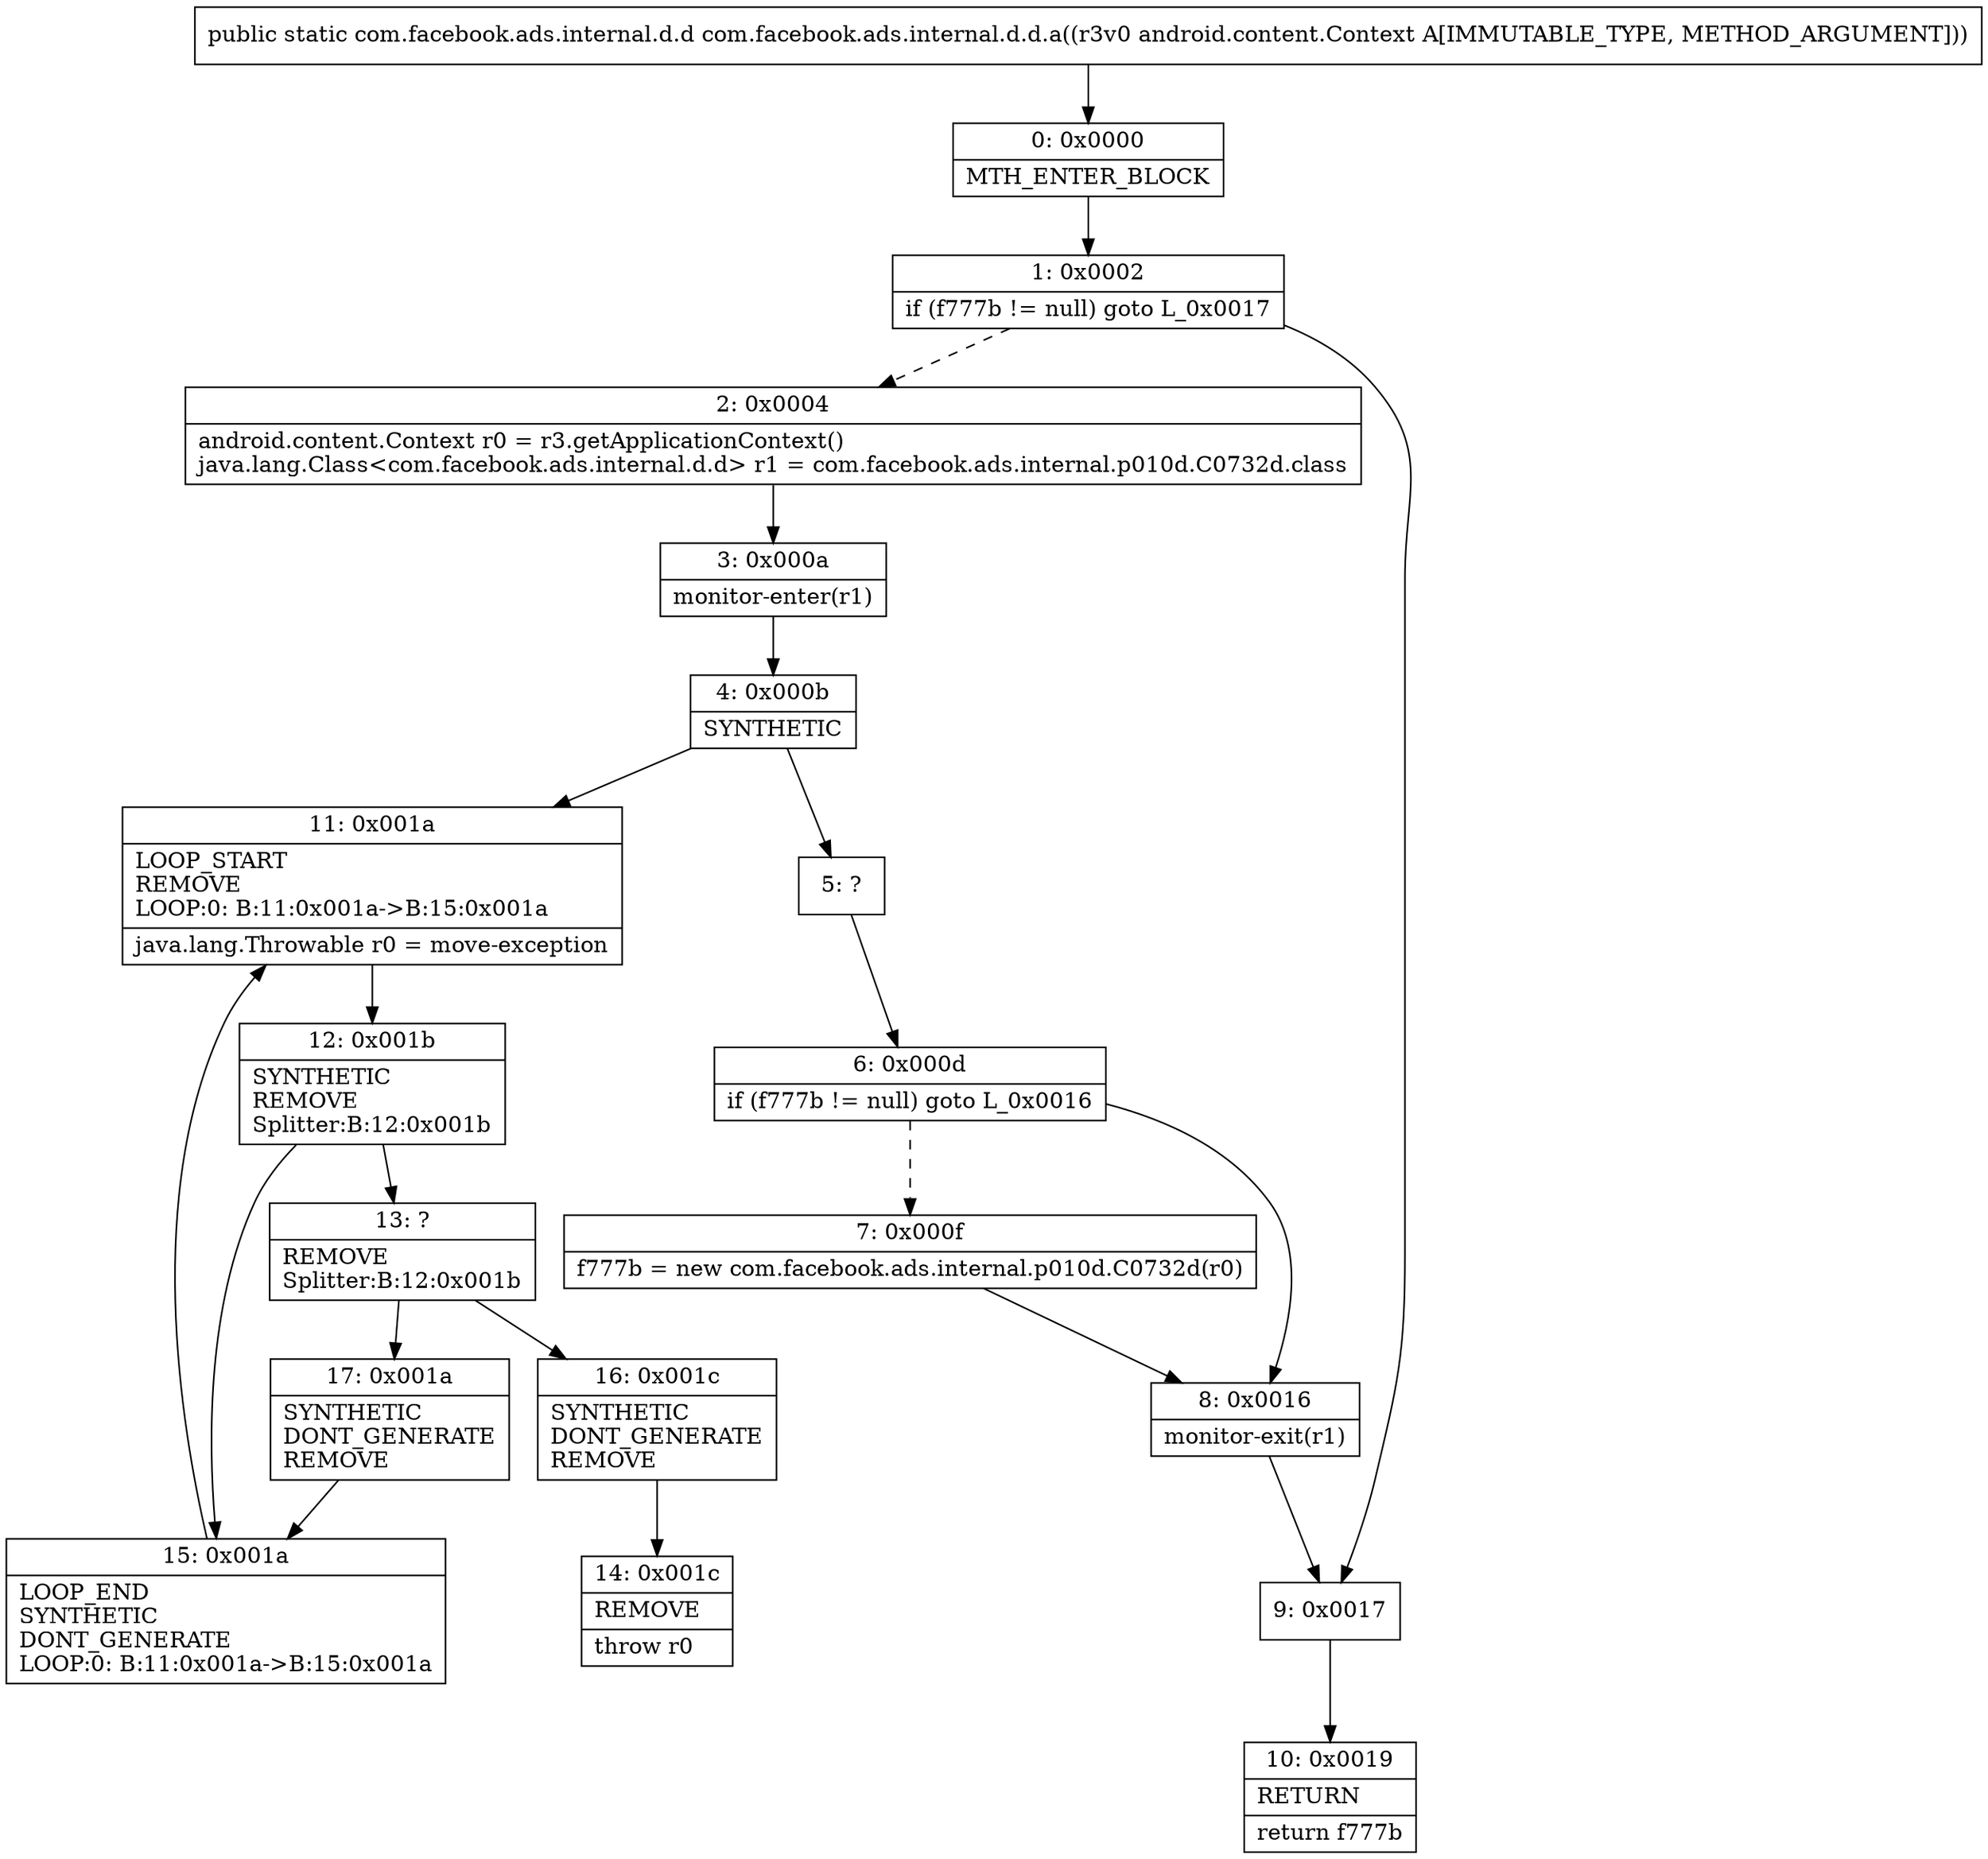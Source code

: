 digraph "CFG forcom.facebook.ads.internal.d.d.a(Landroid\/content\/Context;)Lcom\/facebook\/ads\/internal\/d\/d;" {
Node_0 [shape=record,label="{0\:\ 0x0000|MTH_ENTER_BLOCK\l}"];
Node_1 [shape=record,label="{1\:\ 0x0002|if (f777b != null) goto L_0x0017\l}"];
Node_2 [shape=record,label="{2\:\ 0x0004|android.content.Context r0 = r3.getApplicationContext()\ljava.lang.Class\<com.facebook.ads.internal.d.d\> r1 = com.facebook.ads.internal.p010d.C0732d.class\l}"];
Node_3 [shape=record,label="{3\:\ 0x000a|monitor\-enter(r1)\l}"];
Node_4 [shape=record,label="{4\:\ 0x000b|SYNTHETIC\l}"];
Node_5 [shape=record,label="{5\:\ ?}"];
Node_6 [shape=record,label="{6\:\ 0x000d|if (f777b != null) goto L_0x0016\l}"];
Node_7 [shape=record,label="{7\:\ 0x000f|f777b = new com.facebook.ads.internal.p010d.C0732d(r0)\l}"];
Node_8 [shape=record,label="{8\:\ 0x0016|monitor\-exit(r1)\l}"];
Node_9 [shape=record,label="{9\:\ 0x0017}"];
Node_10 [shape=record,label="{10\:\ 0x0019|RETURN\l|return f777b\l}"];
Node_11 [shape=record,label="{11\:\ 0x001a|LOOP_START\lREMOVE\lLOOP:0: B:11:0x001a\-\>B:15:0x001a\l|java.lang.Throwable r0 = move\-exception\l}"];
Node_12 [shape=record,label="{12\:\ 0x001b|SYNTHETIC\lREMOVE\lSplitter:B:12:0x001b\l}"];
Node_13 [shape=record,label="{13\:\ ?|REMOVE\lSplitter:B:12:0x001b\l}"];
Node_14 [shape=record,label="{14\:\ 0x001c|REMOVE\l|throw r0\l}"];
Node_15 [shape=record,label="{15\:\ 0x001a|LOOP_END\lSYNTHETIC\lDONT_GENERATE\lLOOP:0: B:11:0x001a\-\>B:15:0x001a\l}"];
Node_16 [shape=record,label="{16\:\ 0x001c|SYNTHETIC\lDONT_GENERATE\lREMOVE\l}"];
Node_17 [shape=record,label="{17\:\ 0x001a|SYNTHETIC\lDONT_GENERATE\lREMOVE\l}"];
MethodNode[shape=record,label="{public static com.facebook.ads.internal.d.d com.facebook.ads.internal.d.d.a((r3v0 android.content.Context A[IMMUTABLE_TYPE, METHOD_ARGUMENT])) }"];
MethodNode -> Node_0;
Node_0 -> Node_1;
Node_1 -> Node_2[style=dashed];
Node_1 -> Node_9;
Node_2 -> Node_3;
Node_3 -> Node_4;
Node_4 -> Node_5;
Node_4 -> Node_11;
Node_5 -> Node_6;
Node_6 -> Node_7[style=dashed];
Node_6 -> Node_8;
Node_7 -> Node_8;
Node_8 -> Node_9;
Node_9 -> Node_10;
Node_11 -> Node_12;
Node_12 -> Node_13;
Node_12 -> Node_15;
Node_13 -> Node_16;
Node_13 -> Node_17;
Node_15 -> Node_11;
Node_16 -> Node_14;
Node_17 -> Node_15;
}

